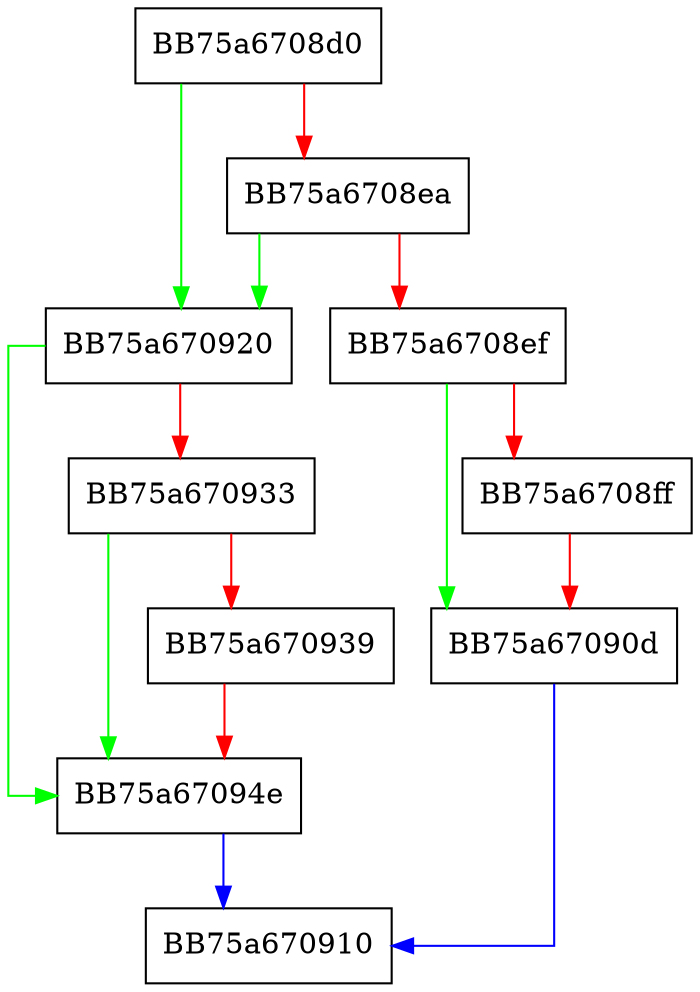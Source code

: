 digraph push {
  node [shape="box"];
  graph [splines=ortho];
  BB75a6708d0 -> BB75a670920 [color="green"];
  BB75a6708d0 -> BB75a6708ea [color="red"];
  BB75a6708ea -> BB75a670920 [color="green"];
  BB75a6708ea -> BB75a6708ef [color="red"];
  BB75a6708ef -> BB75a67090d [color="green"];
  BB75a6708ef -> BB75a6708ff [color="red"];
  BB75a6708ff -> BB75a67090d [color="red"];
  BB75a67090d -> BB75a670910 [color="blue"];
  BB75a670920 -> BB75a67094e [color="green"];
  BB75a670920 -> BB75a670933 [color="red"];
  BB75a670933 -> BB75a67094e [color="green"];
  BB75a670933 -> BB75a670939 [color="red"];
  BB75a670939 -> BB75a67094e [color="red"];
  BB75a67094e -> BB75a670910 [color="blue"];
}